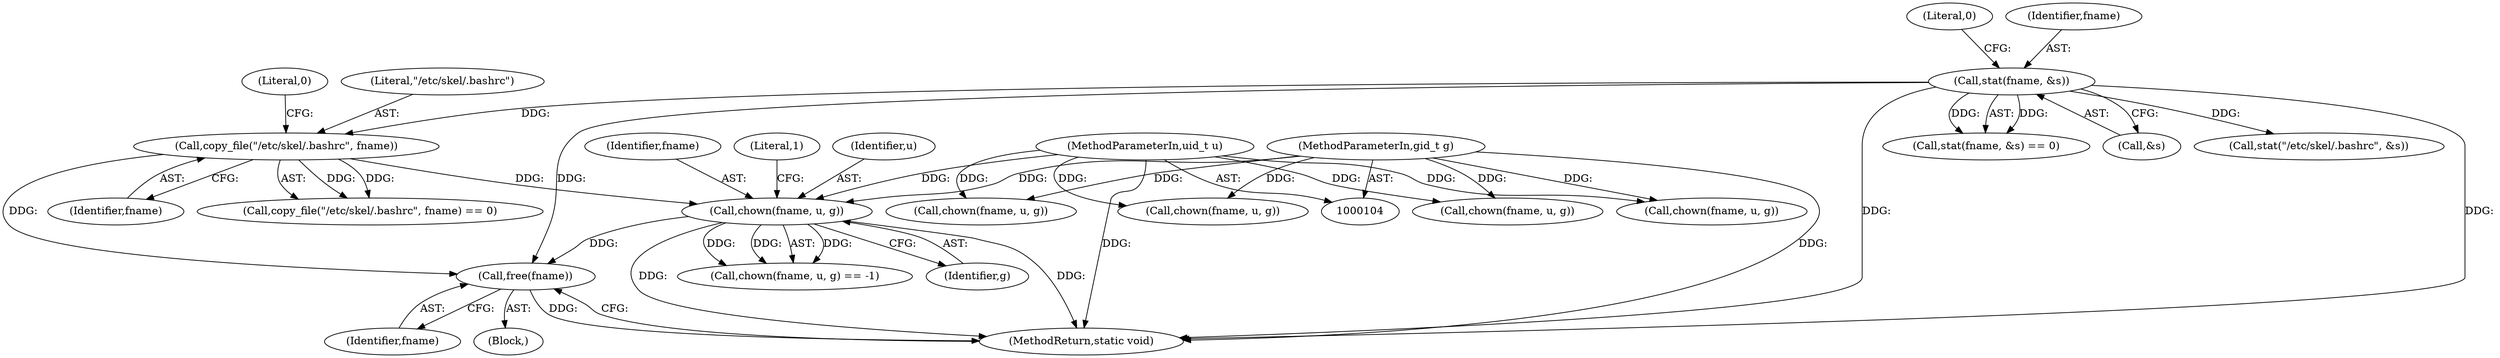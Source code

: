 digraph "0_firejail_903fd8a0789ca3cc3c21d84cd0282481515592ef_1@API" {
"1000369" [label="(Call,free(fname))"];
"1000327" [label="(Call,stat(fname, &s))"];
"1000359" [label="(Call,chown(fname, u, g))"];
"1000352" [label="(Call,copy_file(\"/etc/skel/.bashrc\", fname))"];
"1000106" [label="(MethodParameterIn,uid_t u)"];
"1000107" [label="(MethodParameterIn,gid_t g)"];
"1000354" [label="(Identifier,fname)"];
"1000288" [label="(Call,chown(fname, u, g))"];
"1000370" [label="(Identifier,fname)"];
"1000352" [label="(Call,copy_file(\"/etc/skel/.bashrc\", fname))"];
"1000371" [label="(MethodReturn,static void)"];
"1000326" [label="(Call,stat(fname, &s) == 0)"];
"1000331" [label="(Literal,0)"];
"1000187" [label="(Call,chown(fname, u, g))"];
"1000328" [label="(Identifier,fname)"];
"1000360" [label="(Identifier,fname)"];
"1000107" [label="(MethodParameterIn,gid_t g)"];
"1000358" [label="(Call,chown(fname, u, g) == -1)"];
"1000364" [label="(Literal,1)"];
"1000329" [label="(Call,&s)"];
"1000159" [label="(Call,chown(fname, u, g))"];
"1000312" [label="(Block,)"];
"1000260" [label="(Call,chown(fname, u, g))"];
"1000359" [label="(Call,chown(fname, u, g))"];
"1000369" [label="(Call,free(fname))"];
"1000327" [label="(Call,stat(fname, &s))"];
"1000335" [label="(Call,stat(\"/etc/skel/.bashrc\", &s))"];
"1000355" [label="(Literal,0)"];
"1000353" [label="(Literal,\"/etc/skel/.bashrc\")"];
"1000106" [label="(MethodParameterIn,uid_t u)"];
"1000351" [label="(Call,copy_file(\"/etc/skel/.bashrc\", fname) == 0)"];
"1000361" [label="(Identifier,u)"];
"1000362" [label="(Identifier,g)"];
"1000369" -> "1000312"  [label="AST: "];
"1000369" -> "1000370"  [label="CFG: "];
"1000370" -> "1000369"  [label="AST: "];
"1000371" -> "1000369"  [label="CFG: "];
"1000369" -> "1000371"  [label="DDG: "];
"1000327" -> "1000369"  [label="DDG: "];
"1000359" -> "1000369"  [label="DDG: "];
"1000352" -> "1000369"  [label="DDG: "];
"1000327" -> "1000326"  [label="AST: "];
"1000327" -> "1000329"  [label="CFG: "];
"1000328" -> "1000327"  [label="AST: "];
"1000329" -> "1000327"  [label="AST: "];
"1000331" -> "1000327"  [label="CFG: "];
"1000327" -> "1000371"  [label="DDG: "];
"1000327" -> "1000371"  [label="DDG: "];
"1000327" -> "1000326"  [label="DDG: "];
"1000327" -> "1000326"  [label="DDG: "];
"1000327" -> "1000335"  [label="DDG: "];
"1000327" -> "1000352"  [label="DDG: "];
"1000359" -> "1000358"  [label="AST: "];
"1000359" -> "1000362"  [label="CFG: "];
"1000360" -> "1000359"  [label="AST: "];
"1000361" -> "1000359"  [label="AST: "];
"1000362" -> "1000359"  [label="AST: "];
"1000364" -> "1000359"  [label="CFG: "];
"1000359" -> "1000371"  [label="DDG: "];
"1000359" -> "1000371"  [label="DDG: "];
"1000359" -> "1000358"  [label="DDG: "];
"1000359" -> "1000358"  [label="DDG: "];
"1000359" -> "1000358"  [label="DDG: "];
"1000352" -> "1000359"  [label="DDG: "];
"1000106" -> "1000359"  [label="DDG: "];
"1000107" -> "1000359"  [label="DDG: "];
"1000352" -> "1000351"  [label="AST: "];
"1000352" -> "1000354"  [label="CFG: "];
"1000353" -> "1000352"  [label="AST: "];
"1000354" -> "1000352"  [label="AST: "];
"1000355" -> "1000352"  [label="CFG: "];
"1000352" -> "1000351"  [label="DDG: "];
"1000352" -> "1000351"  [label="DDG: "];
"1000106" -> "1000104"  [label="AST: "];
"1000106" -> "1000371"  [label="DDG: "];
"1000106" -> "1000159"  [label="DDG: "];
"1000106" -> "1000187"  [label="DDG: "];
"1000106" -> "1000260"  [label="DDG: "];
"1000106" -> "1000288"  [label="DDG: "];
"1000107" -> "1000104"  [label="AST: "];
"1000107" -> "1000371"  [label="DDG: "];
"1000107" -> "1000159"  [label="DDG: "];
"1000107" -> "1000187"  [label="DDG: "];
"1000107" -> "1000260"  [label="DDG: "];
"1000107" -> "1000288"  [label="DDG: "];
}
